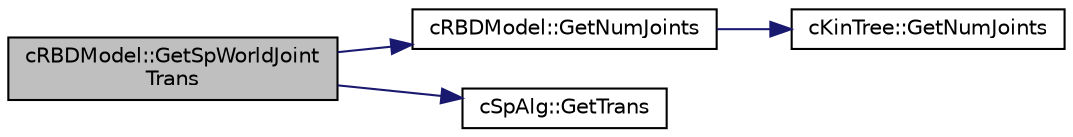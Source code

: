 digraph "cRBDModel::GetSpWorldJointTrans"
{
 // LATEX_PDF_SIZE
  edge [fontname="Helvetica",fontsize="10",labelfontname="Helvetica",labelfontsize="10"];
  node [fontname="Helvetica",fontsize="10",shape=record];
  rankdir="LR";
  Node1 [label="cRBDModel::GetSpWorldJoint\lTrans",height=0.2,width=0.4,color="black", fillcolor="grey75", style="filled", fontcolor="black",tooltip=" "];
  Node1 -> Node2 [color="midnightblue",fontsize="10",style="solid",fontname="Helvetica"];
  Node2 [label="cRBDModel::GetNumJoints",height=0.2,width=0.4,color="black", fillcolor="white", style="filled",URL="$classc_r_b_d_model.html#a298f53d0242de63f24588d94ed82fcfb",tooltip=" "];
  Node2 -> Node3 [color="midnightblue",fontsize="10",style="solid",fontname="Helvetica"];
  Node3 [label="cKinTree::GetNumJoints",height=0.2,width=0.4,color="black", fillcolor="white", style="filled",URL="$classc_kin_tree.html#ac840b501e27e6ce46d208b7d033f21d4",tooltip=" "];
  Node1 -> Node4 [color="midnightblue",fontsize="10",style="solid",fontname="Helvetica"];
  Node4 [label="cSpAlg::GetTrans",height=0.2,width=0.4,color="black", fillcolor="white", style="filled",URL="$classc_sp_alg.html#a8e94bb73f5ef29ba51ca38ecbb230580",tooltip=" "];
}
